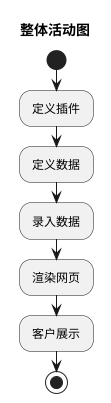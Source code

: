 @startuml 用户整体活动

title 整体活动图

start
: 定义插件 ;
: 定义数据 ;
: 录入数据 ;
: 渲染网页 ;
: 客户展示 ;
stop

@enduml

@startuml 定义数据

title 定义数据

|系统用户|
start

|#AntiqueWhite|可配置数据系统|

: 打开数据定义界面 ;
: 查询数据结点 ;

fork 
    : 删除数据结点 ;
    detach
fork again
    : 创建数据结点 ;
fork again
    : 编辑数据结点 ;
end fork

: 定义结点属性 ;
note right: 结点名称和英文标识
if (是否是实体) then (yes)
    : 定义元数据 ;
endif

stop

@enduml

@startuml 录入数据

title 定义数据

|系统用户|
start

|#AntiqueWhite|可配置数据系统|

: 选择栏目 ;
note right: 栏目即为数据结点。

if (栏目是实体) then (yes)
: 分页显示栏目的数据 ;
: 搜索数据 ;

fork
    : 删除数据 ;
    detach
fork again
    : 创建数据 ;
fork again
    : 编辑数据 ;
end fork
: 显示编辑界面 ;
note right: 根据元数据自动生成编辑界面

: 录入数据 ;
: 保存数据 ;
note right: 根据元数据校验数据

else (no)
: 不可选择 ;
endif

stop

@enduml